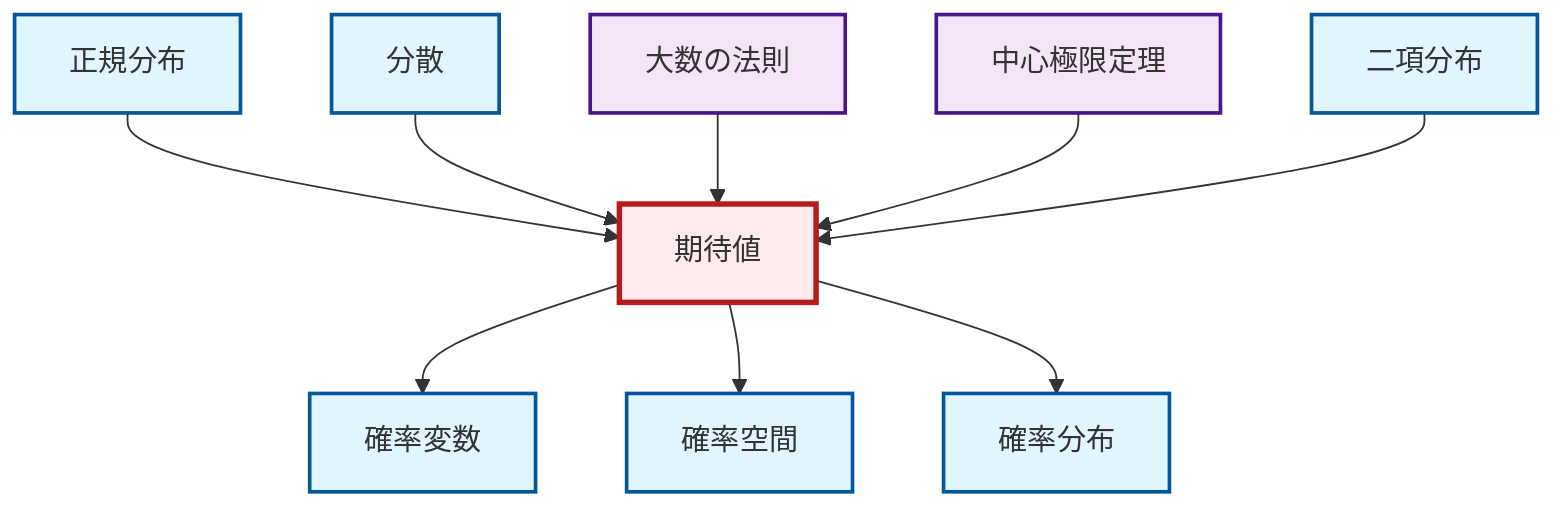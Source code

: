 graph TD
    classDef definition fill:#e1f5fe,stroke:#01579b,stroke-width:2px
    classDef theorem fill:#f3e5f5,stroke:#4a148c,stroke-width:2px
    classDef axiom fill:#fff3e0,stroke:#e65100,stroke-width:2px
    classDef example fill:#e8f5e9,stroke:#1b5e20,stroke-width:2px
    classDef current fill:#ffebee,stroke:#b71c1c,stroke-width:3px
    def-random-variable["確率変数"]:::definition
    def-binomial-distribution["二項分布"]:::definition
    thm-central-limit["中心極限定理"]:::theorem
    def-probability-distribution["確率分布"]:::definition
    thm-law-of-large-numbers["大数の法則"]:::theorem
    def-normal-distribution["正規分布"]:::definition
    def-variance["分散"]:::definition
    def-probability-space["確率空間"]:::definition
    def-expectation["期待値"]:::definition
    def-normal-distribution --> def-expectation
    def-expectation --> def-random-variable
    def-expectation --> def-probability-space
    def-expectation --> def-probability-distribution
    def-variance --> def-expectation
    thm-law-of-large-numbers --> def-expectation
    thm-central-limit --> def-expectation
    def-binomial-distribution --> def-expectation
    class def-expectation current